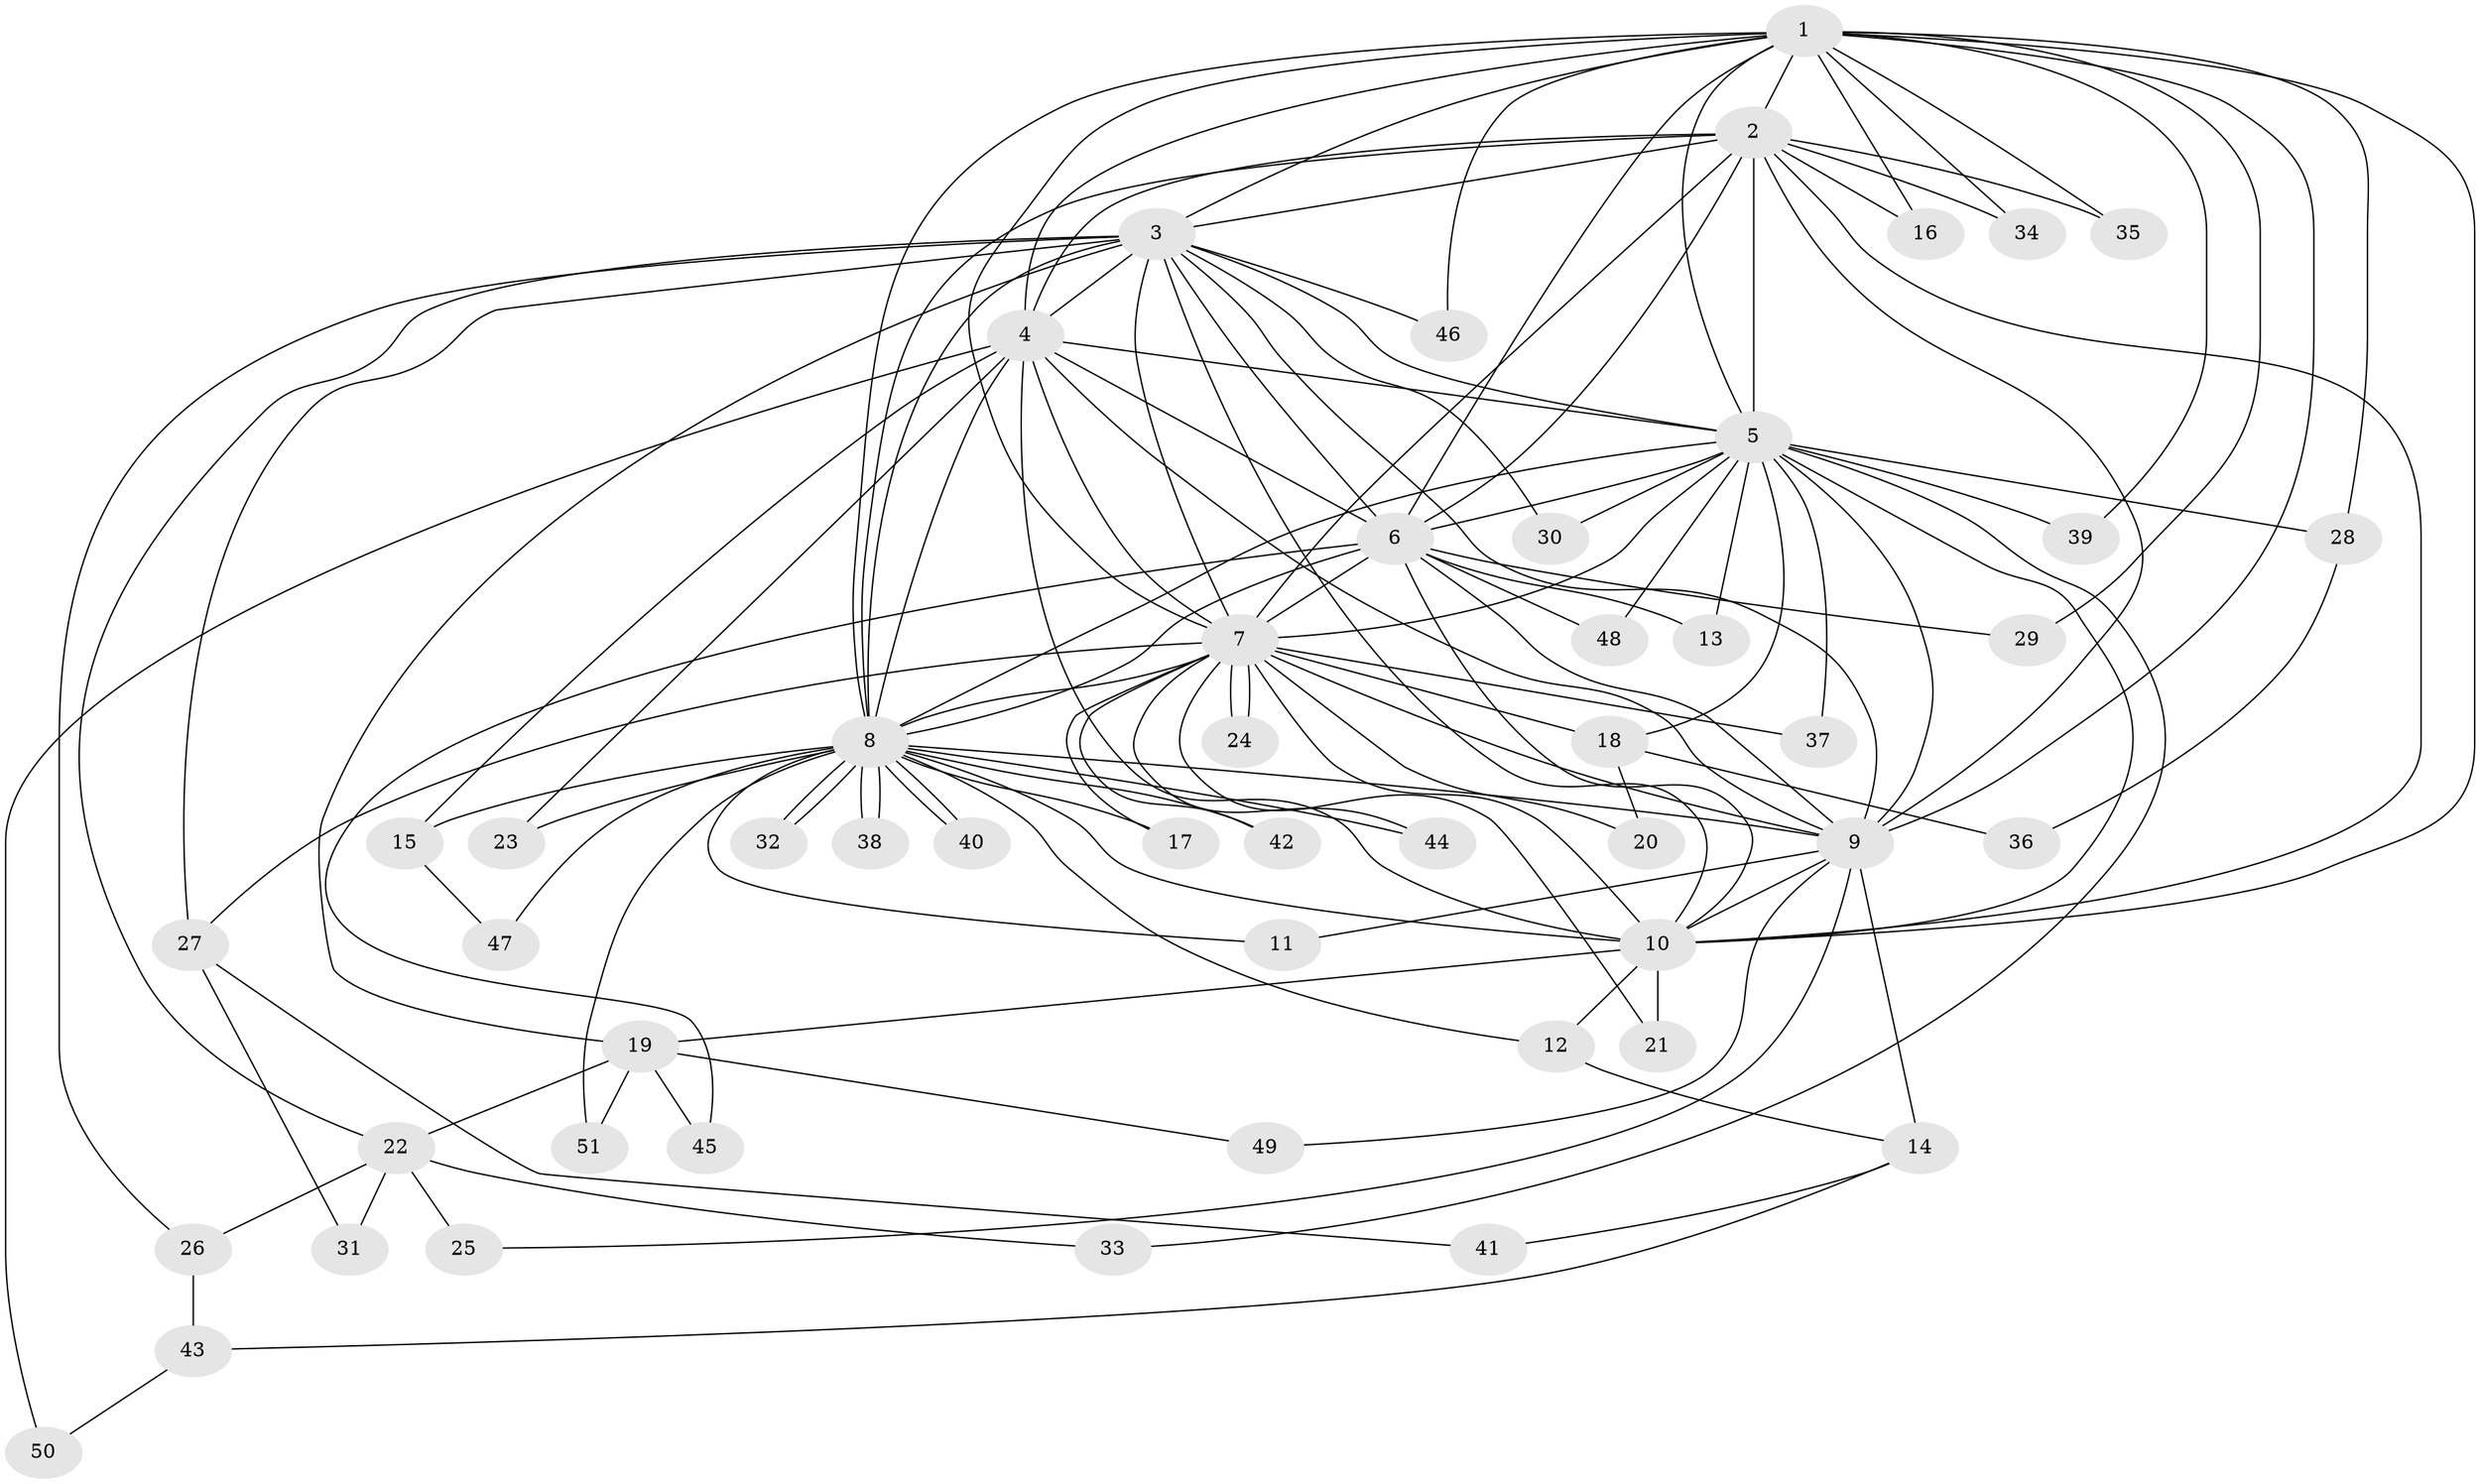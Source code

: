 // coarse degree distribution, {15: 0.025, 12: 0.025, 18: 0.025, 8: 0.025, 13: 0.025, 21: 0.025, 2: 0.65, 5: 0.025, 4: 0.025, 6: 0.05, 1: 0.05, 3: 0.05}
// Generated by graph-tools (version 1.1) at 2025/23/03/03/25 07:23:39]
// undirected, 51 vertices, 127 edges
graph export_dot {
graph [start="1"]
  node [color=gray90,style=filled];
  1;
  2;
  3;
  4;
  5;
  6;
  7;
  8;
  9;
  10;
  11;
  12;
  13;
  14;
  15;
  16;
  17;
  18;
  19;
  20;
  21;
  22;
  23;
  24;
  25;
  26;
  27;
  28;
  29;
  30;
  31;
  32;
  33;
  34;
  35;
  36;
  37;
  38;
  39;
  40;
  41;
  42;
  43;
  44;
  45;
  46;
  47;
  48;
  49;
  50;
  51;
  1 -- 2;
  1 -- 3;
  1 -- 4;
  1 -- 5;
  1 -- 6;
  1 -- 7;
  1 -- 8;
  1 -- 9;
  1 -- 10;
  1 -- 16;
  1 -- 28;
  1 -- 29;
  1 -- 34;
  1 -- 35;
  1 -- 39;
  1 -- 46;
  2 -- 3;
  2 -- 4;
  2 -- 5;
  2 -- 6;
  2 -- 7;
  2 -- 8;
  2 -- 9;
  2 -- 10;
  2 -- 16;
  2 -- 34;
  2 -- 35;
  3 -- 4;
  3 -- 5;
  3 -- 6;
  3 -- 7;
  3 -- 8;
  3 -- 9;
  3 -- 10;
  3 -- 19;
  3 -- 22;
  3 -- 26;
  3 -- 27;
  3 -- 30;
  3 -- 46;
  4 -- 5;
  4 -- 6;
  4 -- 7;
  4 -- 8;
  4 -- 9;
  4 -- 10;
  4 -- 15;
  4 -- 23;
  4 -- 50;
  5 -- 6;
  5 -- 7;
  5 -- 8;
  5 -- 9;
  5 -- 10;
  5 -- 13;
  5 -- 18;
  5 -- 28;
  5 -- 30;
  5 -- 33;
  5 -- 37;
  5 -- 39;
  5 -- 48;
  6 -- 7;
  6 -- 8;
  6 -- 9;
  6 -- 10;
  6 -- 13;
  6 -- 29;
  6 -- 45;
  6 -- 48;
  7 -- 8;
  7 -- 9;
  7 -- 10;
  7 -- 17;
  7 -- 18;
  7 -- 20;
  7 -- 21;
  7 -- 24;
  7 -- 24;
  7 -- 27;
  7 -- 37;
  7 -- 42;
  7 -- 44;
  8 -- 9;
  8 -- 10;
  8 -- 11;
  8 -- 12;
  8 -- 15;
  8 -- 17;
  8 -- 23;
  8 -- 32;
  8 -- 32;
  8 -- 38;
  8 -- 38;
  8 -- 40;
  8 -- 40;
  8 -- 42;
  8 -- 44;
  8 -- 47;
  8 -- 51;
  9 -- 10;
  9 -- 11;
  9 -- 14;
  9 -- 25;
  9 -- 49;
  10 -- 12;
  10 -- 19;
  10 -- 21;
  12 -- 14;
  14 -- 41;
  14 -- 43;
  15 -- 47;
  18 -- 20;
  18 -- 36;
  19 -- 22;
  19 -- 45;
  19 -- 49;
  19 -- 51;
  22 -- 25;
  22 -- 26;
  22 -- 31;
  22 -- 33;
  26 -- 43;
  27 -- 31;
  27 -- 41;
  28 -- 36;
  43 -- 50;
}
